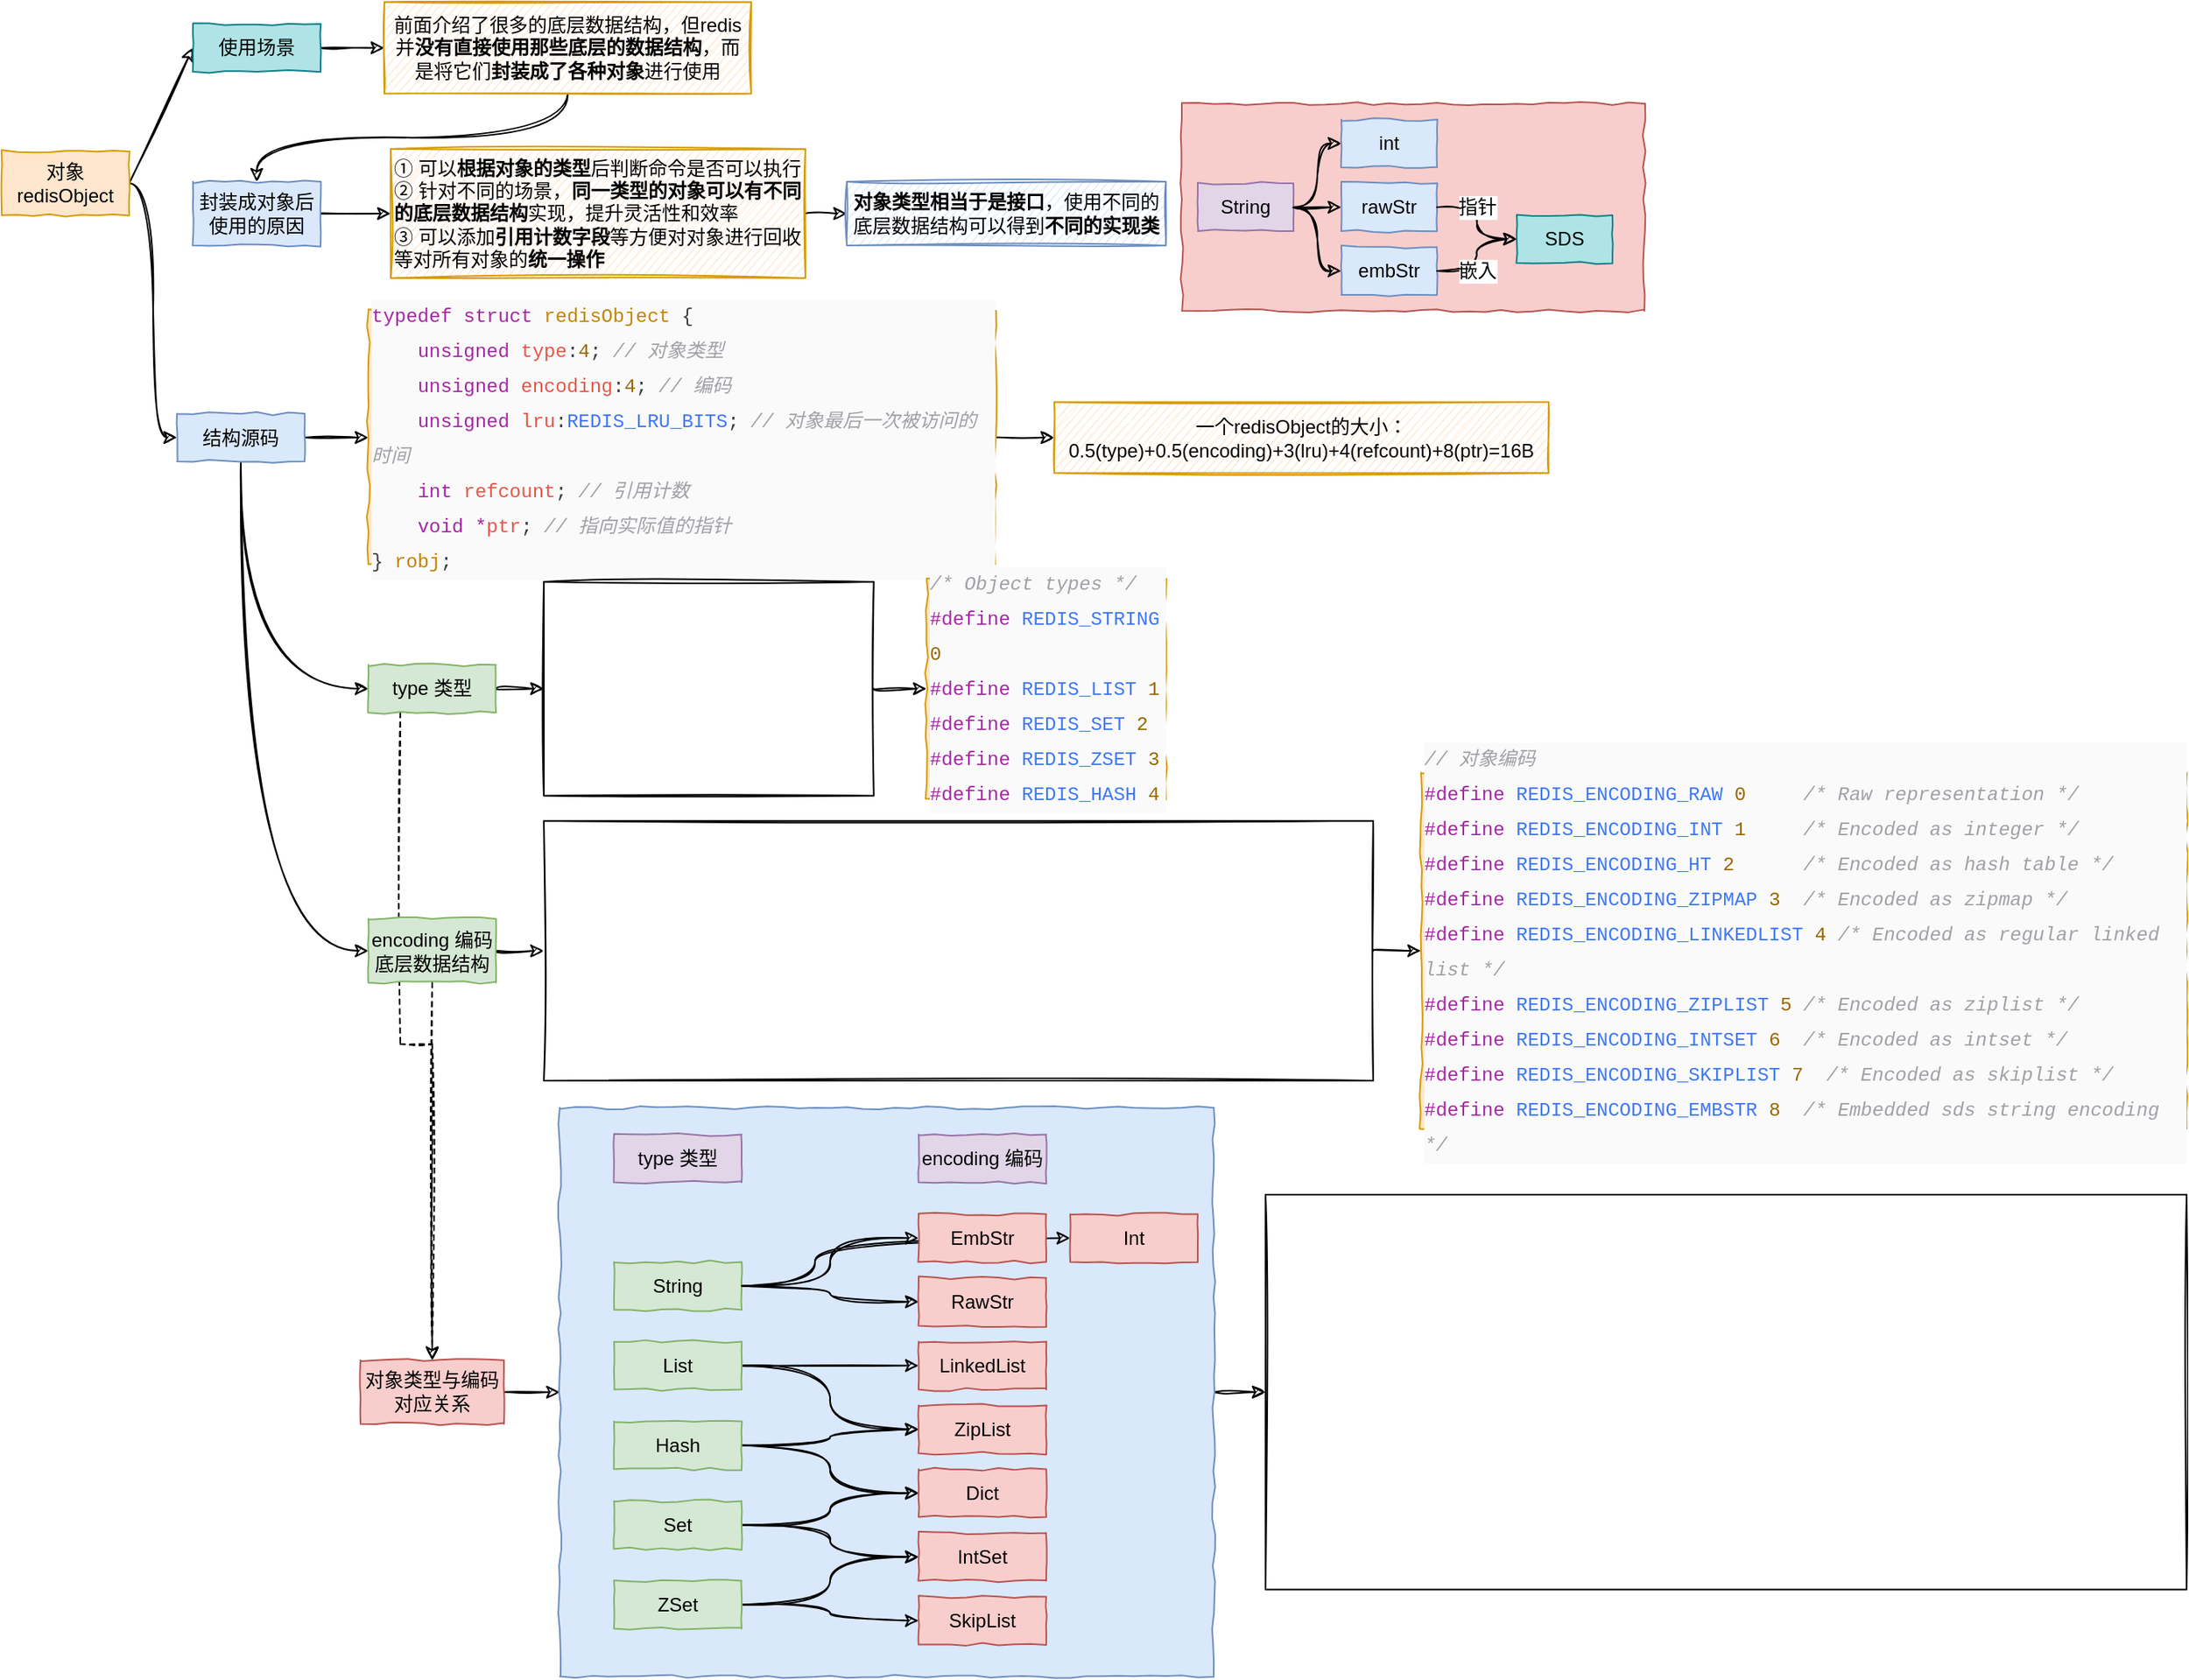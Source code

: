 <mxfile>
    <diagram id="tIgyeAVOxiCOZnRRUPbp" name="第 1 页">
        <mxGraphModel dx="955" dy="670" grid="1" gridSize="10" guides="1" tooltips="1" connect="1" arrows="1" fold="1" page="1" pageScale="1" pageWidth="827" pageHeight="1169" math="0" shadow="0">
            <root>
                <mxCell id="0"/>
                <mxCell id="1" parent="0"/>
                <mxCell id="4" style="edgeStyle=none;html=1;exitX=1;exitY=0.5;exitDx=0;exitDy=0;entryX=0;entryY=0.5;entryDx=0;entryDy=0;sketch=1;" parent="1" source="2" target="3" edge="1">
                    <mxGeometry relative="1" as="geometry"/>
                </mxCell>
                <mxCell id="8" style="edgeStyle=orthogonalEdgeStyle;sketch=1;html=1;exitX=1;exitY=0.5;exitDx=0;exitDy=0;entryX=0;entryY=0.5;entryDx=0;entryDy=0;curved=1;" parent="1" source="2" target="7" edge="1">
                    <mxGeometry relative="1" as="geometry"/>
                </mxCell>
                <mxCell id="2" value="对象&lt;br&gt;redisObject" style="rounded=0;whiteSpace=wrap;html=1;fillColor=#ffe6cc;strokeColor=#d79b00;comic=1;" parent="1" vertex="1">
                    <mxGeometry x="40" y="120" width="80" height="40" as="geometry"/>
                </mxCell>
                <mxCell id="6" style="edgeStyle=none;sketch=1;html=1;exitX=1;exitY=0.5;exitDx=0;exitDy=0;entryX=0;entryY=0.5;entryDx=0;entryDy=0;" parent="1" source="3" target="5" edge="1">
                    <mxGeometry relative="1" as="geometry"/>
                </mxCell>
                <mxCell id="3" value="使用场景" style="rounded=0;whiteSpace=wrap;html=1;fillColor=#b0e3e6;strokeColor=#0e8088;comic=1;" parent="1" vertex="1">
                    <mxGeometry x="160" y="40" width="80" height="30" as="geometry"/>
                </mxCell>
                <mxCell id="12" style="edgeStyle=orthogonalEdgeStyle;sketch=1;html=1;exitX=0.5;exitY=1;exitDx=0;exitDy=0;entryX=0.5;entryY=0;entryDx=0;entryDy=0;fontSize=12;curved=1;" parent="1" source="5" target="11" edge="1">
                    <mxGeometry relative="1" as="geometry"/>
                </mxCell>
                <mxCell id="5" value="前面介绍了很多的底层数据结构，但redis并&lt;b&gt;没有直接使用那些底层的数据结构&lt;/b&gt;，而是将它们&lt;b&gt;封装成了各种对象&lt;/b&gt;进行使用" style="rounded=0;whiteSpace=wrap;html=1;fillColor=#ffe6cc;strokeColor=#d79b00;comic=1;sketch=1;" parent="1" vertex="1">
                    <mxGeometry x="280" y="26.25" width="230" height="57.5" as="geometry"/>
                </mxCell>
                <mxCell id="10" style="edgeStyle=none;sketch=1;html=1;exitX=1;exitY=0.5;exitDx=0;exitDy=0;entryX=0;entryY=0.5;entryDx=0;entryDy=0;fontSize=12;" parent="1" source="7" target="9" edge="1">
                    <mxGeometry relative="1" as="geometry"/>
                </mxCell>
                <mxCell id="33" style="edgeStyle=orthogonalEdgeStyle;curved=1;sketch=1;html=1;exitX=0.5;exitY=1;exitDx=0;exitDy=0;entryX=0;entryY=0.5;entryDx=0;entryDy=0;fontSize=12;" parent="1" source="7" target="32" edge="1">
                    <mxGeometry relative="1" as="geometry"/>
                </mxCell>
                <mxCell id="39" style="edgeStyle=orthogonalEdgeStyle;curved=1;sketch=1;html=1;exitX=0.5;exitY=1;exitDx=0;exitDy=0;entryX=0;entryY=0.5;entryDx=0;entryDy=0;fontSize=12;" parent="1" source="7" target="38" edge="1">
                    <mxGeometry relative="1" as="geometry"/>
                </mxCell>
                <mxCell id="7" value="结构源码" style="rounded=0;whiteSpace=wrap;html=1;fillColor=#dae8fc;strokeColor=#6c8ebf;comic=1;" parent="1" vertex="1">
                    <mxGeometry x="150" y="284.5" width="80" height="30" as="geometry"/>
                </mxCell>
                <mxCell id="31" style="edgeStyle=orthogonalEdgeStyle;curved=1;sketch=1;html=1;exitX=1;exitY=0.5;exitDx=0;exitDy=0;entryX=0;entryY=0.5;entryDx=0;entryDy=0;fontSize=12;" parent="1" source="9" target="30" edge="1">
                    <mxGeometry relative="1" as="geometry"/>
                </mxCell>
                <mxCell id="9" value="&lt;div style=&quot;color: rgb(56 , 58 , 66) ; background-color: rgb(250 , 250 , 250) ; font-family: &amp;#34;consolas&amp;#34; , &amp;#34;courier new&amp;#34; , monospace ; line-height: 22px&quot;&gt;&lt;div&gt;&lt;span style=&quot;color: #a626a4&quot;&gt;typedef&lt;/span&gt; &lt;span style=&quot;color: #a626a4&quot;&gt;struct&lt;/span&gt; &lt;span style=&quot;color: #c18401&quot;&gt;redisObject&lt;/span&gt; {&lt;/div&gt;&lt;div&gt;&amp;nbsp; &amp;nbsp; &lt;span style=&quot;color: #a626a4&quot;&gt;unsigned&lt;/span&gt; &lt;span style=&quot;color: #e45649&quot;&gt;type&lt;/span&gt;:&lt;span style=&quot;color: #986801&quot;&gt;4&lt;/span&gt;;&amp;nbsp;&lt;span style=&quot;color: rgb(160 , 161 , 167) ; font-style: italic&quot;&gt;// 对象类型&lt;/span&gt;&lt;/div&gt;&lt;div&gt;&amp;nbsp; &amp;nbsp; &lt;span style=&quot;color: #a626a4&quot;&gt;unsigned&lt;/span&gt; &lt;span style=&quot;color: #e45649&quot;&gt;encoding&lt;/span&gt;:&lt;span style=&quot;color: #986801&quot;&gt;4&lt;/span&gt;;&amp;nbsp;&lt;span style=&quot;color: rgb(160 , 161 , 167) ; font-style: italic&quot;&gt;// 编码&lt;/span&gt;&lt;/div&gt;&lt;div&gt;&amp;nbsp; &amp;nbsp; &lt;span style=&quot;color: #a626a4&quot;&gt;unsigned&lt;/span&gt; &lt;span style=&quot;color: #e45649&quot;&gt;lru&lt;/span&gt;:&lt;span style=&quot;color: #4078f2&quot;&gt;REDIS_LRU_BITS&lt;/span&gt;;&lt;span style=&quot;color: #a0a1a7 ; font-style: italic&quot;&gt;&amp;nbsp;&lt;/span&gt;&lt;span style=&quot;color: rgb(160 , 161 , 167) ; font-style: italic&quot;&gt;// 对象最后一次被访问的时间&amp;nbsp;&lt;/span&gt;&lt;/div&gt;&lt;div&gt;&amp;nbsp; &amp;nbsp; &lt;span style=&quot;color: #a626a4&quot;&gt;int&lt;/span&gt; &lt;span style=&quot;color: #e45649&quot;&gt;refcount&lt;/span&gt;;&amp;nbsp;&lt;span style=&quot;color: rgb(160 , 161 , 167) ; font-style: italic&quot;&gt;// 引用计数&lt;/span&gt;&lt;/div&gt;&lt;div&gt;&amp;nbsp; &amp;nbsp; &lt;span style=&quot;color: #a626a4&quot;&gt;void&lt;/span&gt; &lt;span style=&quot;color: #a626a4&quot;&gt;*&lt;/span&gt;&lt;span style=&quot;color: #e45649&quot;&gt;ptr&lt;/span&gt;;&amp;nbsp;&lt;span style=&quot;color: rgb(160 , 161 , 167) ; font-style: italic&quot;&gt;// 指向实际值的指针&lt;/span&gt;&lt;/div&gt;&lt;div&gt;} &lt;span style=&quot;color: #c18401&quot;&gt;robj&lt;/span&gt;;&lt;/div&gt;&lt;/div&gt;" style="rounded=0;whiteSpace=wrap;html=1;fillColor=#ffe6cc;strokeColor=#d79b00;comic=1;align=left;" parent="1" vertex="1">
                    <mxGeometry x="270" y="220" width="393" height="159" as="geometry"/>
                </mxCell>
                <mxCell id="14" style="edgeStyle=orthogonalEdgeStyle;curved=1;sketch=1;html=1;exitX=1;exitY=0.5;exitDx=0;exitDy=0;entryX=0;entryY=0.5;entryDx=0;entryDy=0;fontSize=12;" parent="1" source="11" target="13" edge="1">
                    <mxGeometry relative="1" as="geometry"/>
                </mxCell>
                <mxCell id="11" value="封装成对象后使用的原因" style="rounded=0;whiteSpace=wrap;html=1;fillColor=#dae8fc;strokeColor=#6c8ebf;comic=1;" parent="1" vertex="1">
                    <mxGeometry x="160" y="139" width="80" height="40" as="geometry"/>
                </mxCell>
                <mxCell id="16" style="edgeStyle=orthogonalEdgeStyle;curved=1;sketch=1;html=1;exitX=1;exitY=0.5;exitDx=0;exitDy=0;entryX=0;entryY=0.5;entryDx=0;entryDy=0;fontSize=12;" parent="1" source="13" target="15" edge="1">
                    <mxGeometry relative="1" as="geometry"/>
                </mxCell>
                <mxCell id="13" value="① 可以&lt;b&gt;根据对象的类型&lt;/b&gt;后判断命令是否可以执行&lt;br&gt;② 针对不同的场景，&lt;b&gt;同一类型的对象可以有不同的底层数据结构&lt;/b&gt;实现，提升灵活性和效率&lt;br&gt;③ 可以添加&lt;b&gt;引用计数字段&lt;/b&gt;等方便对对象进行回收等对所有对象的&lt;b&gt;统一操作&lt;/b&gt;" style="rounded=0;whiteSpace=wrap;html=1;fillColor=#ffe6cc;strokeColor=#d79b00;comic=1;sketch=1;align=left;" parent="1" vertex="1">
                    <mxGeometry x="284" y="118.5" width="260" height="81" as="geometry"/>
                </mxCell>
                <mxCell id="15" value="&lt;b&gt;对象类型相当于是接口&lt;/b&gt;，使用不同的底层数据结构可以得到&lt;b&gt;不同的实现类&lt;/b&gt;" style="rounded=0;whiteSpace=wrap;html=1;fillColor=#dae8fc;strokeColor=#6c8ebf;comic=1;sketch=1;" parent="1" vertex="1">
                    <mxGeometry x="570" y="139" width="200" height="40" as="geometry"/>
                </mxCell>
                <mxCell id="29" value="" style="group" parent="1" vertex="1" connectable="0">
                    <mxGeometry x="780" y="90" width="290" height="130" as="geometry"/>
                </mxCell>
                <mxCell id="28" value="" style="rounded=0;whiteSpace=wrap;html=1;fillColor=#f8cecc;strokeColor=#b85450;comic=1;" parent="29" vertex="1">
                    <mxGeometry width="290" height="130" as="geometry"/>
                </mxCell>
                <mxCell id="17" value="String" style="rounded=0;whiteSpace=wrap;html=1;fillColor=#e1d5e7;strokeColor=#9673a6;comic=1;" parent="29" vertex="1">
                    <mxGeometry x="10" y="50" width="60" height="30" as="geometry"/>
                </mxCell>
                <mxCell id="18" value="rawStr" style="rounded=0;whiteSpace=wrap;html=1;fillColor=#dae8fc;strokeColor=#6c8ebf;comic=1;" parent="29" vertex="1">
                    <mxGeometry x="100" y="50" width="60" height="30" as="geometry"/>
                </mxCell>
                <mxCell id="22" style="edgeStyle=orthogonalEdgeStyle;curved=1;sketch=1;html=1;exitX=1;exitY=0.5;exitDx=0;exitDy=0;entryX=0;entryY=0.5;entryDx=0;entryDy=0;fontSize=12;" parent="29" source="17" target="18" edge="1">
                    <mxGeometry relative="1" as="geometry"/>
                </mxCell>
                <mxCell id="19" value="embStr" style="rounded=0;whiteSpace=wrap;html=1;fillColor=#dae8fc;strokeColor=#6c8ebf;comic=1;" parent="29" vertex="1">
                    <mxGeometry x="100" y="90" width="60" height="30" as="geometry"/>
                </mxCell>
                <mxCell id="23" style="edgeStyle=orthogonalEdgeStyle;curved=1;sketch=1;html=1;exitX=1;exitY=0.5;exitDx=0;exitDy=0;entryX=0;entryY=0.5;entryDx=0;entryDy=0;fontSize=12;" parent="29" source="17" target="19" edge="1">
                    <mxGeometry relative="1" as="geometry"/>
                </mxCell>
                <mxCell id="20" value="int" style="rounded=0;whiteSpace=wrap;html=1;fillColor=#dae8fc;strokeColor=#6c8ebf;comic=1;" parent="29" vertex="1">
                    <mxGeometry x="100" y="10" width="60" height="30" as="geometry"/>
                </mxCell>
                <mxCell id="21" style="edgeStyle=orthogonalEdgeStyle;curved=1;sketch=1;html=1;exitX=1;exitY=0.5;exitDx=0;exitDy=0;entryX=0;entryY=0.5;entryDx=0;entryDy=0;fontSize=12;" parent="29" source="17" target="20" edge="1">
                    <mxGeometry relative="1" as="geometry"/>
                </mxCell>
                <mxCell id="24" value="SDS" style="rounded=0;whiteSpace=wrap;html=1;fillColor=#b0e3e6;strokeColor=#0e8088;comic=1;" parent="29" vertex="1">
                    <mxGeometry x="210" y="70" width="60" height="30" as="geometry"/>
                </mxCell>
                <mxCell id="25" value="指针" style="edgeStyle=orthogonalEdgeStyle;curved=1;sketch=1;html=1;exitX=1;exitY=0.5;exitDx=0;exitDy=0;entryX=0;entryY=0.5;entryDx=0;entryDy=0;fontSize=12;" parent="29" source="18" target="24" edge="1">
                    <mxGeometry x="-0.286" relative="1" as="geometry">
                        <mxPoint as="offset"/>
                    </mxGeometry>
                </mxCell>
                <mxCell id="27" value="嵌入" style="edgeStyle=orthogonalEdgeStyle;curved=1;sketch=1;html=1;exitX=1;exitY=0.5;exitDx=0;exitDy=0;entryX=0;entryY=0.5;entryDx=0;entryDy=0;fontSize=12;" parent="29" source="19" target="24" edge="1">
                    <mxGeometry x="-0.286" relative="1" as="geometry">
                        <mxPoint as="offset"/>
                    </mxGeometry>
                </mxCell>
                <mxCell id="30" value="一个redisObject的大小：&lt;br&gt;0.5(type)+0.5(encoding)+3(lru)+4(refcount)+8(ptr)=16B" style="rounded=0;whiteSpace=wrap;html=1;fillColor=#ffe6cc;strokeColor=#d79b00;comic=1;sketch=1;" parent="1" vertex="1">
                    <mxGeometry x="700" y="277.19" width="310" height="44.62" as="geometry"/>
                </mxCell>
                <mxCell id="35" style="edgeStyle=orthogonalEdgeStyle;curved=1;sketch=1;html=1;exitX=1;exitY=0.5;exitDx=0;exitDy=0;entryX=0;entryY=0.5;entryDx=0;entryDy=0;fontSize=12;" parent="1" source="32" target="34" edge="1">
                    <mxGeometry relative="1" as="geometry"/>
                </mxCell>
                <mxCell id="45" style="edgeStyle=orthogonalEdgeStyle;sketch=1;html=1;exitX=0.25;exitY=1;exitDx=0;exitDy=0;entryX=0.5;entryY=0;entryDx=0;entryDy=0;fontSize=12;rounded=0;dashed=1;" parent="1" source="32" target="44" edge="1">
                    <mxGeometry relative="1" as="geometry">
                        <Array as="points">
                            <mxPoint x="290" y="680"/>
                            <mxPoint x="310" y="680"/>
                        </Array>
                    </mxGeometry>
                </mxCell>
                <mxCell id="32" value="type 类型" style="rounded=0;whiteSpace=wrap;html=1;fillColor=#d5e8d4;strokeColor=#82b366;comic=1;" parent="1" vertex="1">
                    <mxGeometry x="270" y="442.1" width="80" height="30" as="geometry"/>
                </mxCell>
                <mxCell id="37" style="edgeStyle=orthogonalEdgeStyle;curved=1;sketch=1;html=1;exitX=1;exitY=0.5;exitDx=0;exitDy=0;entryX=0;entryY=0.5;entryDx=0;entryDy=0;fontSize=12;" parent="1" source="34" target="36" edge="1">
                    <mxGeometry relative="1" as="geometry"/>
                </mxCell>
                <mxCell id="34" value="" style="shape=image;imageAspect=0;aspect=fixed;verticalLabelPosition=bottom;verticalAlign=top;sketch=1;fontSize=12;image=https://codereaper-image-bed.oss-cn-shenzhen.aliyuncs.com/img/image-20220912013455265.png;imageBorder=default;" parent="1" vertex="1">
                    <mxGeometry x="380" y="390" width="206.86" height="134.19" as="geometry"/>
                </mxCell>
                <mxCell id="36" value="&lt;div style=&quot;color: rgb(56 , 58 , 66) ; background-color: rgb(250 , 250 , 250) ; font-family: &amp;#34;consolas&amp;#34; , &amp;#34;courier new&amp;#34; , monospace ; line-height: 22px&quot;&gt;&lt;div style=&quot;font-family: &amp;#34;consolas&amp;#34; , &amp;#34;courier new&amp;#34; , monospace ; line-height: 22px&quot;&gt;&lt;div&gt;&lt;span style=&quot;color: #a0a1a7 ; font-style: italic&quot;&gt;/* Object types */&lt;/span&gt;&lt;/div&gt;&lt;div&gt;&lt;span style=&quot;color: #a626a4&quot;&gt;#define&lt;/span&gt; &lt;span style=&quot;color: #4078f2&quot;&gt;REDIS_STRING&lt;/span&gt; &lt;span style=&quot;color: #986801&quot;&gt;0&lt;/span&gt;&lt;/div&gt;&lt;div&gt;&lt;span style=&quot;color: #a626a4&quot;&gt;#define&lt;/span&gt; &lt;span style=&quot;color: #4078f2&quot;&gt;REDIS_LIST&lt;/span&gt; &lt;span style=&quot;color: #986801&quot;&gt;1&lt;/span&gt;&lt;/div&gt;&lt;div&gt;&lt;span style=&quot;color: #a626a4&quot;&gt;#define&lt;/span&gt; &lt;span style=&quot;color: #4078f2&quot;&gt;REDIS_SET&lt;/span&gt; &lt;span style=&quot;color: #986801&quot;&gt;2&lt;/span&gt;&lt;/div&gt;&lt;div&gt;&lt;span style=&quot;color: #a626a4&quot;&gt;#define&lt;/span&gt; &lt;span style=&quot;color: #4078f2&quot;&gt;REDIS_ZSET&lt;/span&gt; &lt;span style=&quot;color: #986801&quot;&gt;3&lt;/span&gt;&lt;/div&gt;&lt;div&gt;&lt;span style=&quot;color: #a626a4&quot;&gt;#define&lt;/span&gt; &lt;span style=&quot;color: #4078f2&quot;&gt;REDIS_HASH&lt;/span&gt; &lt;span style=&quot;color: rgb(152 , 104 , 1) ; font-size: 12px&quot;&gt;4&lt;/span&gt;&lt;/div&gt;&lt;/div&gt;&lt;/div&gt;" style="rounded=0;whiteSpace=wrap;html=1;fillColor=#ffe6cc;strokeColor=#d79b00;comic=1;align=left;" parent="1" vertex="1">
                    <mxGeometry x="620" y="388.1" width="150" height="138" as="geometry"/>
                </mxCell>
                <mxCell id="41" style="edgeStyle=orthogonalEdgeStyle;curved=1;sketch=1;html=1;exitX=1;exitY=0.5;exitDx=0;exitDy=0;entryX=0;entryY=0.5;entryDx=0;entryDy=0;fontSize=12;" parent="1" source="38" target="40" edge="1">
                    <mxGeometry relative="1" as="geometry"/>
                </mxCell>
                <mxCell id="46" style="edgeStyle=orthogonalEdgeStyle;sketch=1;html=1;exitX=0.5;exitY=1;exitDx=0;exitDy=0;entryX=0.5;entryY=0;entryDx=0;entryDy=0;fontSize=12;rounded=0;dashed=1;" parent="1" source="38" target="44" edge="1">
                    <mxGeometry relative="1" as="geometry">
                        <Array as="points">
                            <mxPoint x="310" y="878"/>
                        </Array>
                    </mxGeometry>
                </mxCell>
                <mxCell id="38" value="encoding 编码&lt;br&gt;底层数据结构" style="rounded=0;whiteSpace=wrap;html=1;fillColor=#d5e8d4;strokeColor=#82b366;comic=1;" parent="1" vertex="1">
                    <mxGeometry x="270" y="601.5" width="80" height="40" as="geometry"/>
                </mxCell>
                <mxCell id="43" style="edgeStyle=orthogonalEdgeStyle;curved=1;sketch=1;html=1;exitX=1;exitY=0.5;exitDx=0;exitDy=0;entryX=0;entryY=0.5;entryDx=0;entryDy=0;fontSize=12;" parent="1" source="40" target="42" edge="1">
                    <mxGeometry relative="1" as="geometry"/>
                </mxCell>
                <mxCell id="40" value="" style="shape=image;imageAspect=0;aspect=fixed;verticalLabelPosition=bottom;verticalAlign=top;sketch=1;fontSize=12;image=https://codereaper-image-bed.oss-cn-shenzhen.aliyuncs.com/img/image-20220912013716885.png;imageBorder=default;" parent="1" vertex="1">
                    <mxGeometry x="380" y="540" width="520" height="163" as="geometry"/>
                </mxCell>
                <mxCell id="42" value="&lt;div style=&quot;color: rgb(56 , 58 , 66) ; background-color: rgb(250 , 250 , 250) ; font-family: &amp;#34;consolas&amp;#34; , &amp;#34;courier new&amp;#34; , monospace ; line-height: 22px&quot;&gt;&lt;div style=&quot;font-family: &amp;#34;consolas&amp;#34; , &amp;#34;courier new&amp;#34; , monospace ; line-height: 22px&quot;&gt;&lt;div&gt;&lt;span style=&quot;color: #a0a1a7 ; font-style: italic&quot;&gt;// 对象编码&lt;/span&gt;&lt;/div&gt;&lt;div&gt;&lt;span style=&quot;color: #a626a4&quot;&gt;#define&lt;/span&gt; &lt;span style=&quot;color: #4078f2&quot;&gt;REDIS_ENCODING_RAW&lt;/span&gt; &lt;span style=&quot;color: #986801&quot;&gt;0&lt;/span&gt;&lt;span style=&quot;color: #a0a1a7 ; font-style: italic&quot;&gt; &amp;nbsp; &amp;nbsp; /* Raw representation */&lt;/span&gt;&lt;/div&gt;&lt;div&gt;&lt;span style=&quot;color: #a626a4&quot;&gt;#define&lt;/span&gt; &lt;span style=&quot;color: #4078f2&quot;&gt;REDIS_ENCODING_INT&lt;/span&gt; &lt;span style=&quot;color: #986801&quot;&gt;1&lt;/span&gt;&lt;span style=&quot;color: #a0a1a7 ; font-style: italic&quot;&gt; &amp;nbsp; &amp;nbsp; /* Encoded as integer */&lt;/span&gt;&lt;/div&gt;&lt;div&gt;&lt;span style=&quot;color: #a626a4&quot;&gt;#define&lt;/span&gt; &lt;span style=&quot;color: #4078f2&quot;&gt;REDIS_ENCODING_HT&lt;/span&gt; &lt;span style=&quot;color: #986801&quot;&gt;2&lt;/span&gt;&lt;span style=&quot;color: #a0a1a7 ; font-style: italic&quot;&gt; &amp;nbsp; &amp;nbsp; &amp;nbsp;/* Encoded as hash table */&lt;/span&gt;&lt;/div&gt;&lt;div&gt;&lt;span style=&quot;color: #a626a4&quot;&gt;#define&lt;/span&gt; &lt;span style=&quot;color: #4078f2&quot;&gt;REDIS_ENCODING_ZIPMAP&lt;/span&gt; &lt;span style=&quot;color: #986801&quot;&gt;3&lt;/span&gt;&lt;span style=&quot;color: #a0a1a7 ; font-style: italic&quot;&gt; &amp;nbsp;/* Encoded as zipmap */&lt;/span&gt;&lt;/div&gt;&lt;div&gt;&lt;span style=&quot;color: #a626a4&quot;&gt;#define&lt;/span&gt; &lt;span style=&quot;color: #4078f2&quot;&gt;REDIS_ENCODING_LINKEDLIST&lt;/span&gt; &lt;span style=&quot;color: #986801&quot;&gt;4&lt;/span&gt;&lt;span style=&quot;color: #a0a1a7 ; font-style: italic&quot;&gt; /* Encoded as regular linked list */&lt;/span&gt;&lt;/div&gt;&lt;div&gt;&lt;span style=&quot;color: #a626a4&quot;&gt;#define&lt;/span&gt; &lt;span style=&quot;color: #4078f2&quot;&gt;REDIS_ENCODING_ZIPLIST&lt;/span&gt; &lt;span style=&quot;color: #986801&quot;&gt;5&lt;/span&gt;&lt;span style=&quot;color: #a0a1a7 ; font-style: italic&quot;&gt; /* Encoded as ziplist */&lt;/span&gt;&lt;/div&gt;&lt;div&gt;&lt;span style=&quot;color: #a626a4&quot;&gt;#define&lt;/span&gt; &lt;span style=&quot;color: #4078f2&quot;&gt;REDIS_ENCODING_INTSET&lt;/span&gt; &lt;span style=&quot;color: #986801&quot;&gt;6&lt;/span&gt;&lt;span style=&quot;color: #a0a1a7 ; font-style: italic&quot;&gt; &amp;nbsp;/* Encoded as intset */&lt;/span&gt;&lt;/div&gt;&lt;div&gt;&lt;span style=&quot;color: #a626a4&quot;&gt;#define&lt;/span&gt; &lt;span style=&quot;color: #4078f2&quot;&gt;REDIS_ENCODING_SKIPLIST&lt;/span&gt; &lt;span style=&quot;color: #986801&quot;&gt;7&lt;/span&gt;&lt;span style=&quot;color: #a0a1a7 ; font-style: italic&quot;&gt; &amp;nbsp;/* Encoded as skiplist */&lt;/span&gt;&lt;/div&gt;&lt;div&gt;&lt;span style=&quot;color: #a626a4&quot;&gt;#define&lt;/span&gt; &lt;span style=&quot;color: #4078f2&quot;&gt;REDIS_ENCODING_EMBSTR&lt;/span&gt; &lt;span style=&quot;color: #986801&quot;&gt;8&lt;/span&gt;&lt;span style=&quot;color: #a0a1a7 ; font-style: italic&quot;&gt; &amp;nbsp;/* Embedded sds string encoding */&lt;/span&gt;&lt;/div&gt;&lt;/div&gt;&lt;/div&gt;" style="rounded=0;whiteSpace=wrap;html=1;fillColor=#ffe6cc;strokeColor=#d79b00;comic=1;align=left;" parent="1" vertex="1">
                    <mxGeometry x="930" y="509.75" width="480" height="223.5" as="geometry"/>
                </mxCell>
                <mxCell id="78" style="edgeStyle=orthogonalEdgeStyle;curved=1;sketch=1;html=1;exitX=1;exitY=0.5;exitDx=0;exitDy=0;entryX=0;entryY=0.5;entryDx=0;entryDy=0;fontSize=12;" parent="1" source="44" target="47" edge="1">
                    <mxGeometry relative="1" as="geometry"/>
                </mxCell>
                <mxCell id="44" value="对象类型与编码对应关系" style="rounded=0;whiteSpace=wrap;html=1;fillColor=#f8cecc;strokeColor=#b85450;comic=1;" parent="1" vertex="1">
                    <mxGeometry x="265" y="878.38" width="90" height="40" as="geometry"/>
                </mxCell>
                <mxCell id="80" style="edgeStyle=orthogonalEdgeStyle;rounded=0;sketch=1;html=1;exitX=1;exitY=0.5;exitDx=0;exitDy=0;entryX=0;entryY=0.5;entryDx=0;entryDy=0;fontSize=12;" parent="1" source="47" target="79" edge="1">
                    <mxGeometry relative="1" as="geometry"/>
                </mxCell>
                <mxCell id="47" value="" style="rounded=0;whiteSpace=wrap;html=1;fillColor=#dae8fc;strokeColor=#6c8ebf;comic=1;" parent="1" vertex="1">
                    <mxGeometry x="390" y="720.01" width="410" height="356.75" as="geometry"/>
                </mxCell>
                <mxCell id="48" value="type 类型" style="rounded=0;whiteSpace=wrap;html=1;fillColor=#e1d5e7;strokeColor=#9673a6;comic=1;" parent="1" vertex="1">
                    <mxGeometry x="424" y="736.76" width="80" height="30" as="geometry"/>
                </mxCell>
                <mxCell id="50" value="encoding 编码" style="rounded=0;whiteSpace=wrap;html=1;fillColor=#e1d5e7;strokeColor=#9673a6;comic=1;" parent="1" vertex="1">
                    <mxGeometry x="615" y="736.76" width="80" height="30" as="geometry"/>
                </mxCell>
                <mxCell id="65" style="sketch=1;html=1;exitX=1;exitY=0.5;exitDx=0;exitDy=0;entryX=0;entryY=0.5;entryDx=0;entryDy=0;fontSize=12;edgeStyle=orthogonalEdgeStyle;curved=1;" parent="1" source="51" target="56" edge="1">
                    <mxGeometry relative="1" as="geometry">
                        <Array as="points">
                            <mxPoint x="550" y="831.76"/>
                            <mxPoint x="550" y="801.76"/>
                        </Array>
                    </mxGeometry>
                </mxCell>
                <mxCell id="67" style="edgeStyle=orthogonalEdgeStyle;sketch=1;html=1;exitX=1;exitY=0.5;exitDx=0;exitDy=0;entryX=0;entryY=0.5;entryDx=0;entryDy=0;fontSize=12;curved=1;" parent="1" source="51" target="58" edge="1">
                    <mxGeometry relative="1" as="geometry"/>
                </mxCell>
                <mxCell id="51" value="String" style="rounded=0;whiteSpace=wrap;html=1;fillColor=#d5e8d4;strokeColor=#82b366;comic=1;" parent="1" vertex="1">
                    <mxGeometry x="424" y="816.76" width="80" height="30" as="geometry"/>
                </mxCell>
                <mxCell id="68" style="edgeStyle=orthogonalEdgeStyle;sketch=1;html=1;exitX=1;exitY=0.5;exitDx=0;exitDy=0;entryX=0;entryY=0.5;entryDx=0;entryDy=0;fontSize=12;curved=1;" parent="1" source="52" target="59" edge="1">
                    <mxGeometry relative="1" as="geometry"/>
                </mxCell>
                <mxCell id="70" style="edgeStyle=orthogonalEdgeStyle;sketch=1;html=1;exitX=1;exitY=0.5;exitDx=0;exitDy=0;entryX=0;entryY=0.5;entryDx=0;entryDy=0;fontSize=12;curved=1;" parent="1" source="52" target="69" edge="1">
                    <mxGeometry relative="1" as="geometry"/>
                </mxCell>
                <mxCell id="52" value="List" style="rounded=0;whiteSpace=wrap;html=1;fillColor=#d5e8d4;strokeColor=#82b366;comic=1;" parent="1" vertex="1">
                    <mxGeometry x="424" y="866.76" width="80" height="30" as="geometry"/>
                </mxCell>
                <mxCell id="71" style="edgeStyle=orthogonalEdgeStyle;sketch=1;html=1;exitX=1;exitY=0.5;exitDx=0;exitDy=0;entryX=0;entryY=0.5;entryDx=0;entryDy=0;fontSize=12;curved=1;" parent="1" source="53" target="69" edge="1">
                    <mxGeometry relative="1" as="geometry"/>
                </mxCell>
                <mxCell id="72" style="edgeStyle=orthogonalEdgeStyle;sketch=1;html=1;exitX=1;exitY=0.5;exitDx=0;exitDy=0;entryX=0;entryY=0.5;entryDx=0;entryDy=0;fontSize=12;curved=1;" parent="1" source="53" target="60" edge="1">
                    <mxGeometry relative="1" as="geometry"/>
                </mxCell>
                <mxCell id="53" value="Hash" style="rounded=0;whiteSpace=wrap;html=1;fillColor=#d5e8d4;strokeColor=#82b366;comic=1;" parent="1" vertex="1">
                    <mxGeometry x="424" y="916.76" width="80" height="30" as="geometry"/>
                </mxCell>
                <mxCell id="76" style="edgeStyle=orthogonalEdgeStyle;sketch=1;html=1;exitX=1;exitY=0.5;exitDx=0;exitDy=0;entryX=0;entryY=0.5;entryDx=0;entryDy=0;fontSize=12;curved=1;" parent="1" source="54" target="63" edge="1">
                    <mxGeometry relative="1" as="geometry"/>
                </mxCell>
                <mxCell id="77" style="edgeStyle=orthogonalEdgeStyle;sketch=1;html=1;exitX=1;exitY=0.5;exitDx=0;exitDy=0;entryX=0;entryY=0.5;entryDx=0;entryDy=0;fontSize=12;curved=1;" parent="1" source="54" target="60" edge="1">
                    <mxGeometry relative="1" as="geometry"/>
                </mxCell>
                <mxCell id="54" value="Set" style="rounded=0;whiteSpace=wrap;html=1;fillColor=#d5e8d4;strokeColor=#82b366;comic=1;" parent="1" vertex="1">
                    <mxGeometry x="424" y="966.76" width="80" height="30" as="geometry"/>
                </mxCell>
                <mxCell id="74" style="edgeStyle=orthogonalEdgeStyle;sketch=1;html=1;exitX=1;exitY=0.5;exitDx=0;exitDy=0;entryX=0;entryY=0.5;entryDx=0;entryDy=0;fontSize=12;curved=1;" parent="1" source="55" target="63" edge="1">
                    <mxGeometry relative="1" as="geometry"/>
                </mxCell>
                <mxCell id="75" style="edgeStyle=orthogonalEdgeStyle;sketch=1;html=1;exitX=1;exitY=0.5;exitDx=0;exitDy=0;entryX=0;entryY=0.5;entryDx=0;entryDy=0;fontSize=12;curved=1;" parent="1" source="55" target="64" edge="1">
                    <mxGeometry relative="1" as="geometry"/>
                </mxCell>
                <mxCell id="55" value="ZSet" style="rounded=0;whiteSpace=wrap;html=1;fillColor=#d5e8d4;strokeColor=#82b366;comic=1;" parent="1" vertex="1">
                    <mxGeometry x="424" y="1016.76" width="80" height="30" as="geometry"/>
                </mxCell>
                <mxCell id="56" value="Int" style="rounded=0;whiteSpace=wrap;html=1;fillColor=#f8cecc;strokeColor=#b85450;comic=1;" parent="1" vertex="1">
                    <mxGeometry x="710" y="786.76" width="80" height="30" as="geometry"/>
                </mxCell>
                <mxCell id="57" value="EmbStr" style="rounded=0;whiteSpace=wrap;html=1;fillColor=#f8cecc;strokeColor=#b85450;comic=1;" parent="1" vertex="1">
                    <mxGeometry x="615" y="786.76" width="80" height="30" as="geometry"/>
                </mxCell>
                <mxCell id="58" value="RawStr" style="rounded=0;whiteSpace=wrap;html=1;fillColor=#f8cecc;strokeColor=#b85450;comic=1;" parent="1" vertex="1">
                    <mxGeometry x="615" y="826.76" width="80" height="30" as="geometry"/>
                </mxCell>
                <mxCell id="59" value="LinkedList" style="rounded=0;whiteSpace=wrap;html=1;fillColor=#f8cecc;strokeColor=#b85450;comic=1;" parent="1" vertex="1">
                    <mxGeometry x="615" y="866.76" width="80" height="30" as="geometry"/>
                </mxCell>
                <mxCell id="60" value="Dict" style="rounded=0;whiteSpace=wrap;html=1;fillColor=#f8cecc;strokeColor=#b85450;comic=1;" parent="1" vertex="1">
                    <mxGeometry x="615" y="946.76" width="80" height="30" as="geometry"/>
                </mxCell>
                <mxCell id="63" value="IntSet" style="rounded=0;whiteSpace=wrap;html=1;fillColor=#f8cecc;strokeColor=#b85450;comic=1;" parent="1" vertex="1">
                    <mxGeometry x="615" y="986.76" width="80" height="30" as="geometry"/>
                </mxCell>
                <mxCell id="64" value="SkipList" style="rounded=0;whiteSpace=wrap;html=1;fillColor=#f8cecc;strokeColor=#b85450;comic=1;" parent="1" vertex="1">
                    <mxGeometry x="615" y="1026.76" width="80" height="30" as="geometry"/>
                </mxCell>
                <mxCell id="69" value="ZipList" style="rounded=0;whiteSpace=wrap;html=1;fillColor=#f8cecc;strokeColor=#b85450;comic=1;" parent="1" vertex="1">
                    <mxGeometry x="615" y="906.76" width="80" height="30" as="geometry"/>
                </mxCell>
                <mxCell id="66" style="edgeStyle=orthogonalEdgeStyle;sketch=1;html=1;exitX=1;exitY=0.5;exitDx=0;exitDy=0;entryX=0;entryY=0.5;entryDx=0;entryDy=0;fontSize=12;curved=1;" parent="1" source="51" target="57" edge="1">
                    <mxGeometry relative="1" as="geometry"/>
                </mxCell>
                <mxCell id="79" value="" style="shape=image;imageAspect=0;aspect=fixed;verticalLabelPosition=bottom;verticalAlign=top;sketch=1;fontSize=12;image=https://codereaper-image-bed.oss-cn-shenzhen.aliyuncs.com/img/image-20220912015032996.png;imageBorder=default;" parent="1" vertex="1">
                    <mxGeometry x="832.49" y="774.55" width="577.51" height="247.66" as="geometry"/>
                </mxCell>
            </root>
        </mxGraphModel>
    </diagram>
</mxfile>
